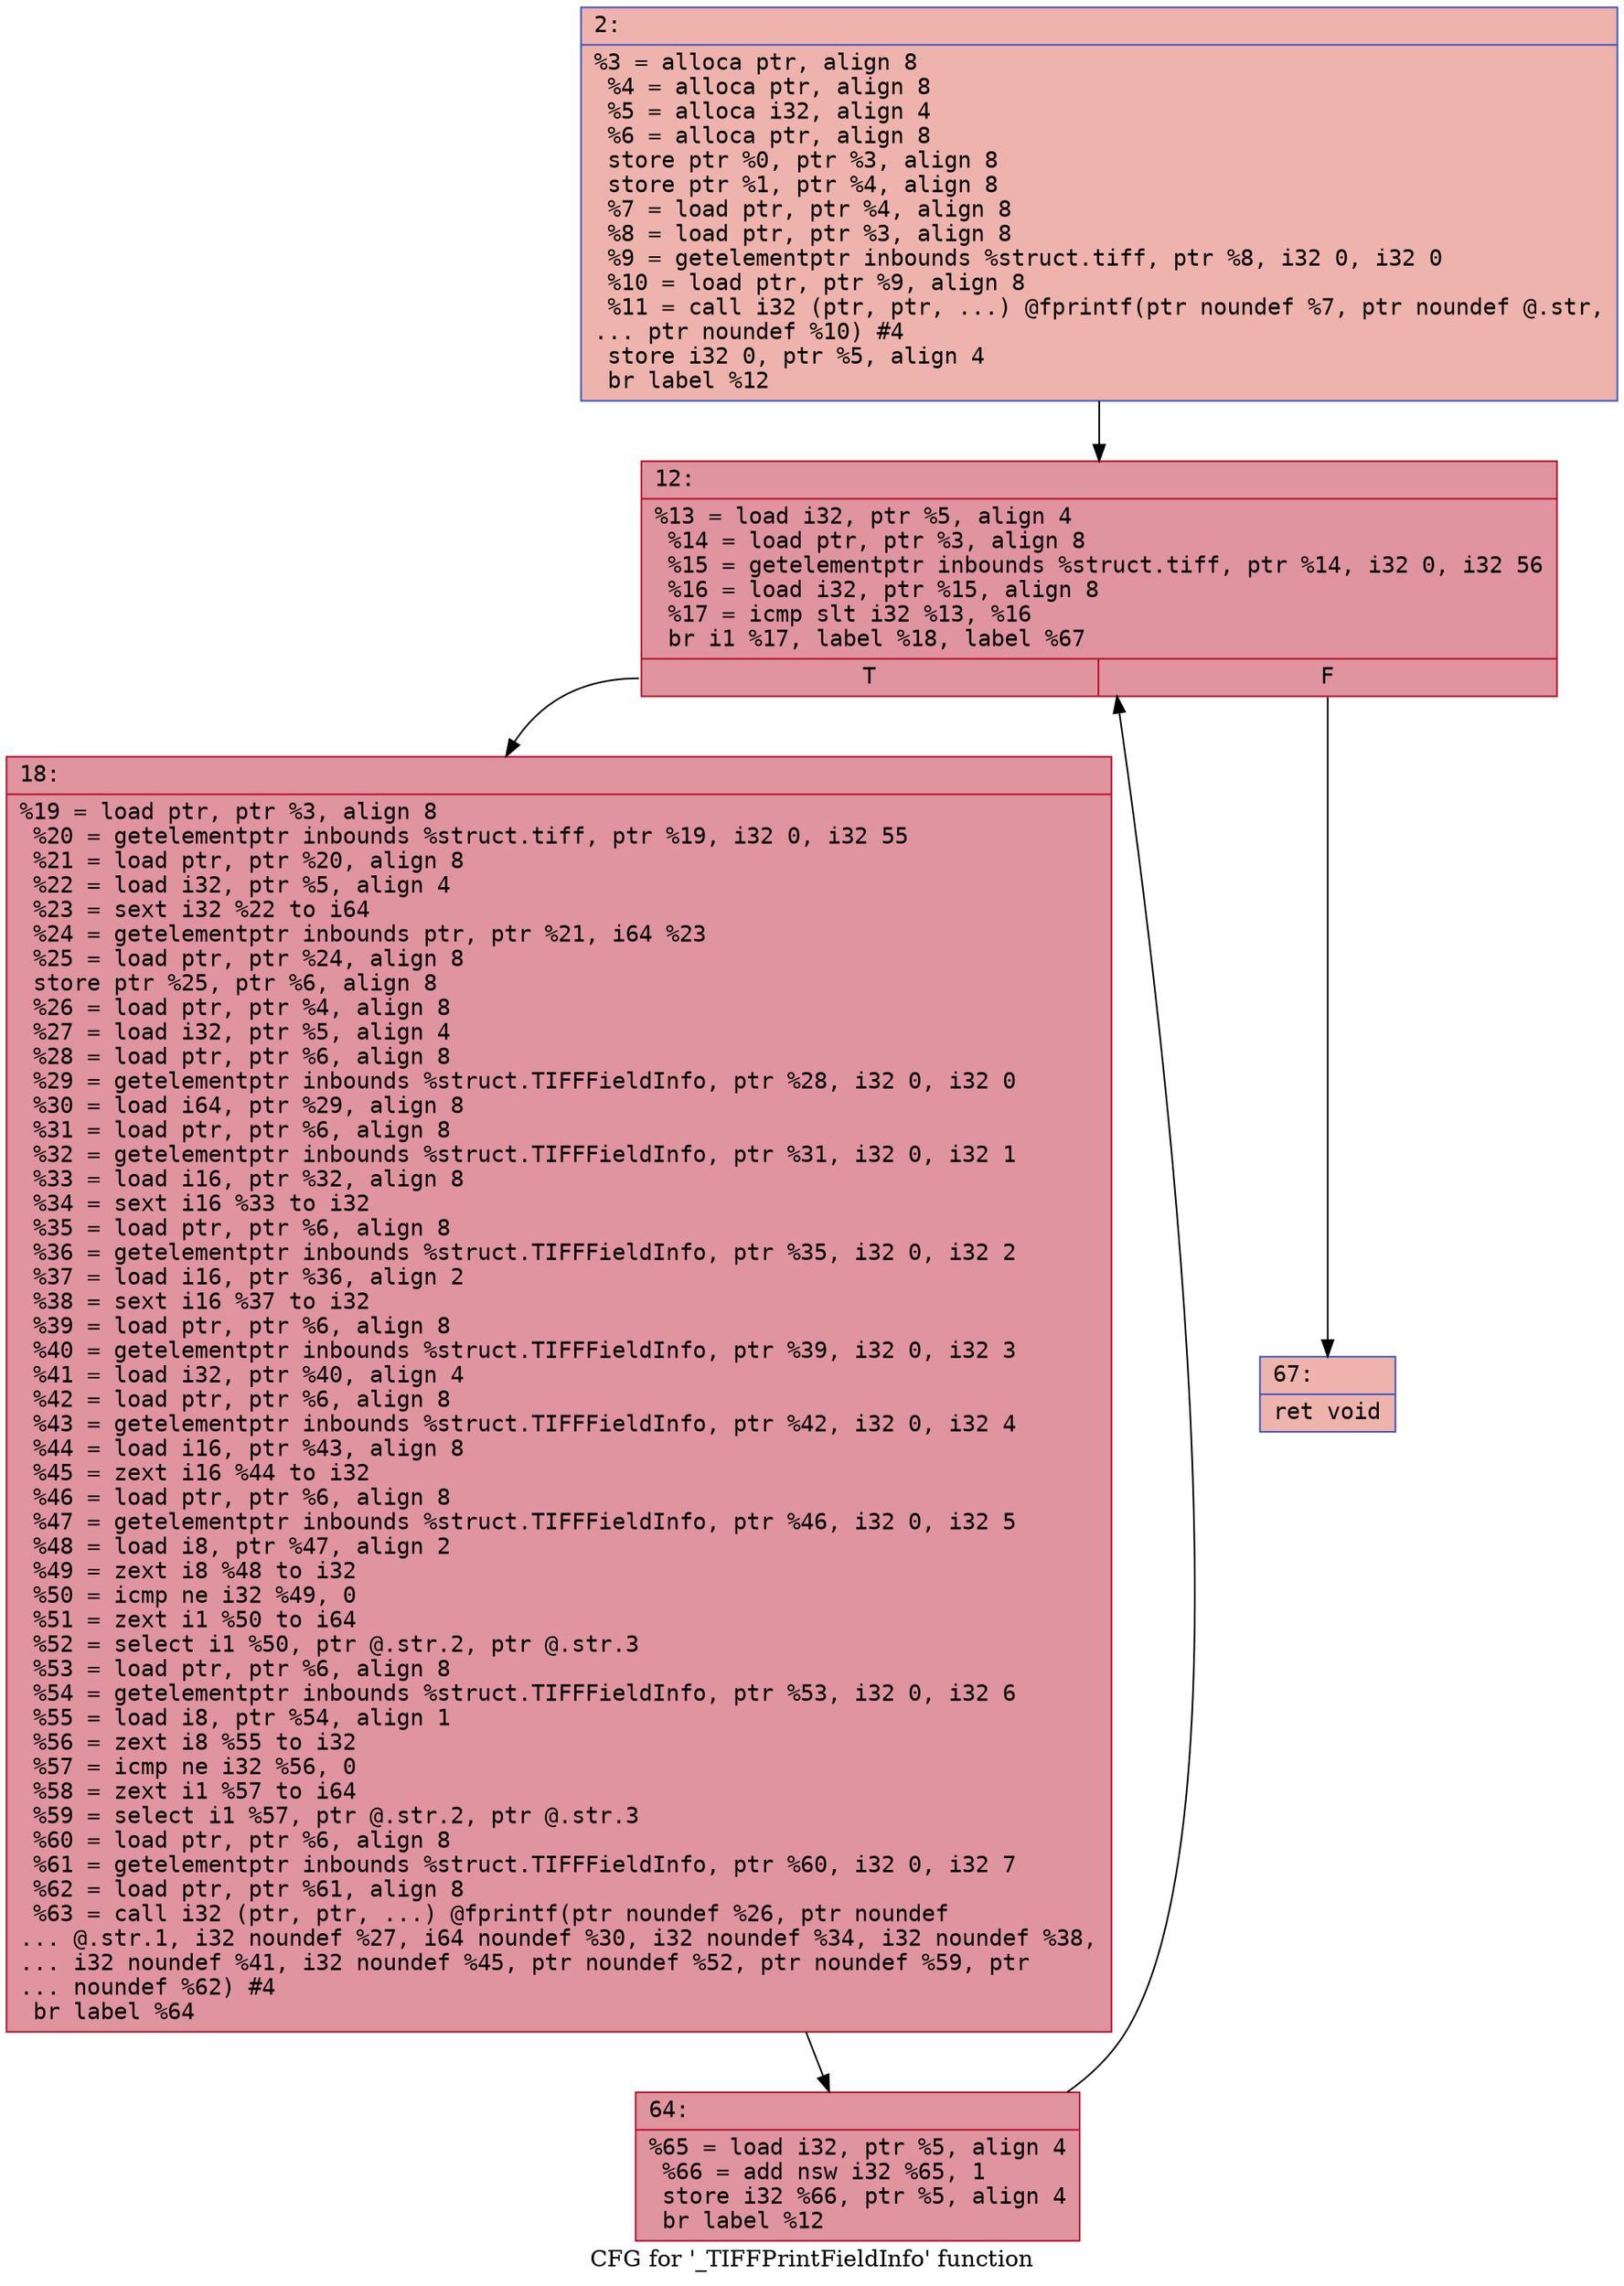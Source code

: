 digraph "CFG for '_TIFFPrintFieldInfo' function" {
	label="CFG for '_TIFFPrintFieldInfo' function";

	Node0x600000662760 [shape=record,color="#3d50c3ff", style=filled, fillcolor="#d6524470" fontname="Courier",label="{2:\l|  %3 = alloca ptr, align 8\l  %4 = alloca ptr, align 8\l  %5 = alloca i32, align 4\l  %6 = alloca ptr, align 8\l  store ptr %0, ptr %3, align 8\l  store ptr %1, ptr %4, align 8\l  %7 = load ptr, ptr %4, align 8\l  %8 = load ptr, ptr %3, align 8\l  %9 = getelementptr inbounds %struct.tiff, ptr %8, i32 0, i32 0\l  %10 = load ptr, ptr %9, align 8\l  %11 = call i32 (ptr, ptr, ...) @fprintf(ptr noundef %7, ptr noundef @.str,\l... ptr noundef %10) #4\l  store i32 0, ptr %5, align 4\l  br label %12\l}"];
	Node0x600000662760 -> Node0x6000006627b0[tooltip="2 -> 12\nProbability 100.00%" ];
	Node0x6000006627b0 [shape=record,color="#b70d28ff", style=filled, fillcolor="#b70d2870" fontname="Courier",label="{12:\l|  %13 = load i32, ptr %5, align 4\l  %14 = load ptr, ptr %3, align 8\l  %15 = getelementptr inbounds %struct.tiff, ptr %14, i32 0, i32 56\l  %16 = load i32, ptr %15, align 8\l  %17 = icmp slt i32 %13, %16\l  br i1 %17, label %18, label %67\l|{<s0>T|<s1>F}}"];
	Node0x6000006627b0:s0 -> Node0x600000662800[tooltip="12 -> 18\nProbability 96.88%" ];
	Node0x6000006627b0:s1 -> Node0x6000006628a0[tooltip="12 -> 67\nProbability 3.12%" ];
	Node0x600000662800 [shape=record,color="#b70d28ff", style=filled, fillcolor="#b70d2870" fontname="Courier",label="{18:\l|  %19 = load ptr, ptr %3, align 8\l  %20 = getelementptr inbounds %struct.tiff, ptr %19, i32 0, i32 55\l  %21 = load ptr, ptr %20, align 8\l  %22 = load i32, ptr %5, align 4\l  %23 = sext i32 %22 to i64\l  %24 = getelementptr inbounds ptr, ptr %21, i64 %23\l  %25 = load ptr, ptr %24, align 8\l  store ptr %25, ptr %6, align 8\l  %26 = load ptr, ptr %4, align 8\l  %27 = load i32, ptr %5, align 4\l  %28 = load ptr, ptr %6, align 8\l  %29 = getelementptr inbounds %struct.TIFFFieldInfo, ptr %28, i32 0, i32 0\l  %30 = load i64, ptr %29, align 8\l  %31 = load ptr, ptr %6, align 8\l  %32 = getelementptr inbounds %struct.TIFFFieldInfo, ptr %31, i32 0, i32 1\l  %33 = load i16, ptr %32, align 8\l  %34 = sext i16 %33 to i32\l  %35 = load ptr, ptr %6, align 8\l  %36 = getelementptr inbounds %struct.TIFFFieldInfo, ptr %35, i32 0, i32 2\l  %37 = load i16, ptr %36, align 2\l  %38 = sext i16 %37 to i32\l  %39 = load ptr, ptr %6, align 8\l  %40 = getelementptr inbounds %struct.TIFFFieldInfo, ptr %39, i32 0, i32 3\l  %41 = load i32, ptr %40, align 4\l  %42 = load ptr, ptr %6, align 8\l  %43 = getelementptr inbounds %struct.TIFFFieldInfo, ptr %42, i32 0, i32 4\l  %44 = load i16, ptr %43, align 8\l  %45 = zext i16 %44 to i32\l  %46 = load ptr, ptr %6, align 8\l  %47 = getelementptr inbounds %struct.TIFFFieldInfo, ptr %46, i32 0, i32 5\l  %48 = load i8, ptr %47, align 2\l  %49 = zext i8 %48 to i32\l  %50 = icmp ne i32 %49, 0\l  %51 = zext i1 %50 to i64\l  %52 = select i1 %50, ptr @.str.2, ptr @.str.3\l  %53 = load ptr, ptr %6, align 8\l  %54 = getelementptr inbounds %struct.TIFFFieldInfo, ptr %53, i32 0, i32 6\l  %55 = load i8, ptr %54, align 1\l  %56 = zext i8 %55 to i32\l  %57 = icmp ne i32 %56, 0\l  %58 = zext i1 %57 to i64\l  %59 = select i1 %57, ptr @.str.2, ptr @.str.3\l  %60 = load ptr, ptr %6, align 8\l  %61 = getelementptr inbounds %struct.TIFFFieldInfo, ptr %60, i32 0, i32 7\l  %62 = load ptr, ptr %61, align 8\l  %63 = call i32 (ptr, ptr, ...) @fprintf(ptr noundef %26, ptr noundef\l... @.str.1, i32 noundef %27, i64 noundef %30, i32 noundef %34, i32 noundef %38,\l... i32 noundef %41, i32 noundef %45, ptr noundef %52, ptr noundef %59, ptr\l... noundef %62) #4\l  br label %64\l}"];
	Node0x600000662800 -> Node0x600000662850[tooltip="18 -> 64\nProbability 100.00%" ];
	Node0x600000662850 [shape=record,color="#b70d28ff", style=filled, fillcolor="#b70d2870" fontname="Courier",label="{64:\l|  %65 = load i32, ptr %5, align 4\l  %66 = add nsw i32 %65, 1\l  store i32 %66, ptr %5, align 4\l  br label %12\l}"];
	Node0x600000662850 -> Node0x6000006627b0[tooltip="64 -> 12\nProbability 100.00%" ];
	Node0x6000006628a0 [shape=record,color="#3d50c3ff", style=filled, fillcolor="#d6524470" fontname="Courier",label="{67:\l|  ret void\l}"];
}
